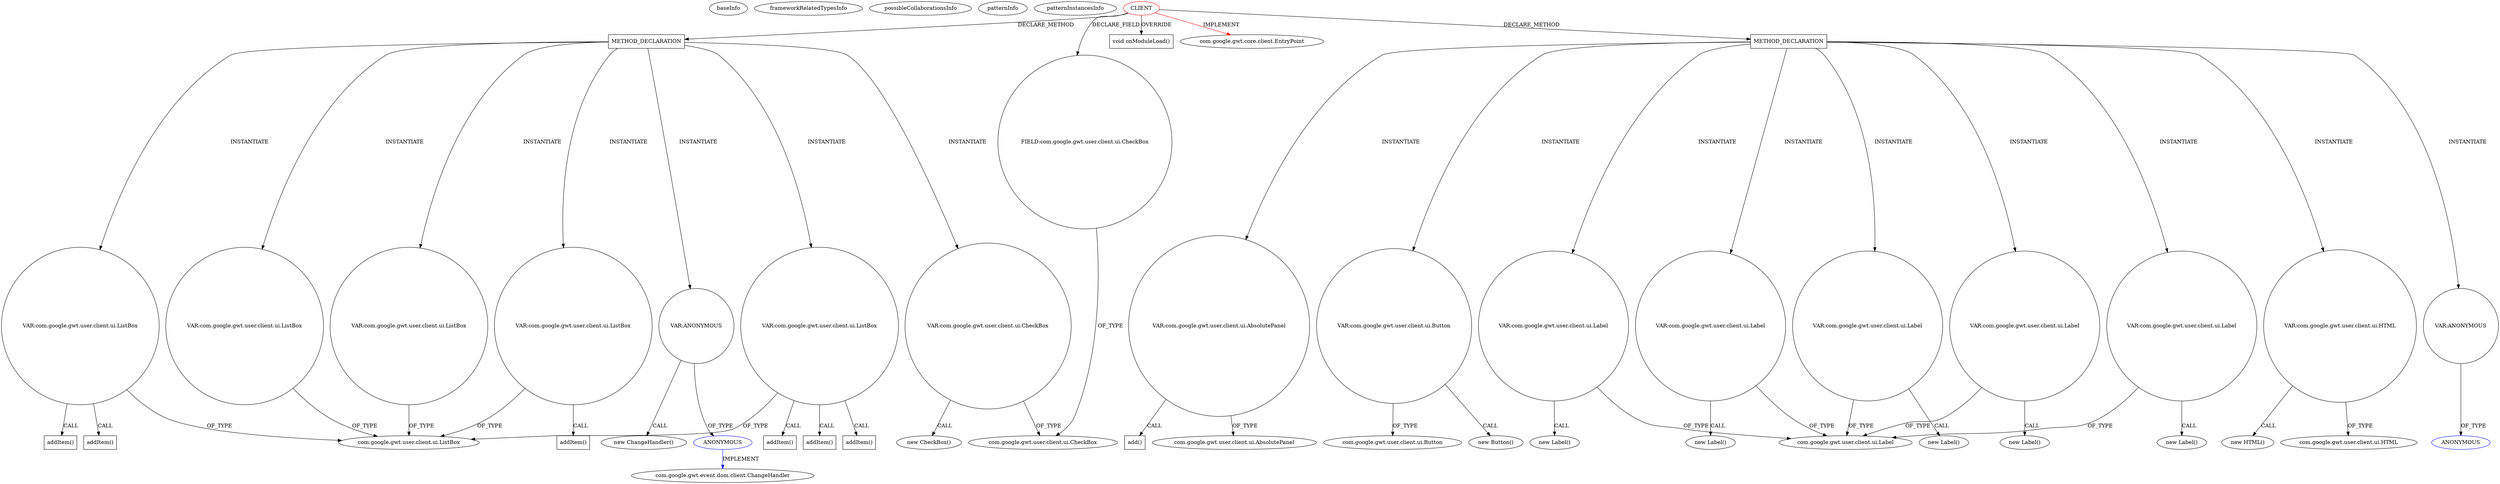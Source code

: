 digraph {
baseInfo[graphId=1033,category="pattern",isAnonymous=false,possibleRelation=true]
frameworkRelatedTypesInfo[0="com.google.gwt.core.client.EntryPoint"]
possibleCollaborationsInfo[0="1033~INSTANTIATION-CLIENT_METHOD_DECLARATION-~com.google.gwt.core.client.EntryPoint ~com.google.gwt.event.dom.client.ChangeHandler ~false~true"]
patternInfo[frequency=2.0,patternRootClient=0]
patternInstancesInfo[0="spydon-esiade~/spydon-esiade/esiade-master/src/net/esiade/client/Esiade.java~Esiade~4504",1="DeannaSurma-Census~/DeannaSurma-Census/Census-master/src/com/cs4302/census/client/Census.java~Census~109"]
353[label="new ChangeHandler()",vertexType="CONSTRUCTOR_CALL",isFrameworkType=false]
354[label="VAR:ANONYMOUS",vertexType="VARIABLE_EXPRESION",isFrameworkType=false,shape=circle]
355[label="ANONYMOUS",vertexType="REFERENCE_ANONYMOUS_DECLARATION",isFrameworkType=false,color=blue]
356[label="com.google.gwt.event.dom.client.ChangeHandler",vertexType="FRAMEWORK_INTERFACE_TYPE",isFrameworkType=false]
178[label="METHOD_DECLARATION",vertexType="CLIENT_METHOD_DECLARATION",isFrameworkType=false,shape=box]
0[label="CLIENT",vertexType="ROOT_CLIENT_CLASS_DECLARATION",isFrameworkType=false,color=red]
4[label="FIELD:com.google.gwt.user.client.ui.CheckBox",vertexType="FIELD_DECLARATION",isFrameworkType=false,shape=circle]
64[label="void onModuleLoad()",vertexType="OVERRIDING_METHOD_DECLARATION",isFrameworkType=false,shape=box]
3[label="com.google.gwt.user.client.ui.CheckBox",vertexType="FRAMEWORK_CLASS_TYPE",isFrameworkType=false]
1[label="com.google.gwt.core.client.EntryPoint",vertexType="FRAMEWORK_INTERFACE_TYPE",isFrameworkType=false]
442[label="VAR:com.google.gwt.user.client.ui.CheckBox",vertexType="VARIABLE_EXPRESION",isFrameworkType=false,shape=circle]
441[label="new CheckBox()",vertexType="CONSTRUCTOR_CALL",isFrameworkType=false]
444[label="METHOD_DECLARATION",vertexType="CLIENT_METHOD_DECLARATION",isFrameworkType=false,shape=box]
608[label="VAR:com.google.gwt.user.client.ui.Label",vertexType="VARIABLE_EXPRESION",isFrameworkType=false,shape=circle]
453[label="com.google.gwt.user.client.ui.Label",vertexType="FRAMEWORK_CLASS_TYPE",isFrameworkType=false]
452[label="VAR:com.google.gwt.user.client.ui.Label",vertexType="VARIABLE_EXPRESION",isFrameworkType=false,shape=circle]
699[label="VAR:com.google.gwt.user.client.ui.Label",vertexType="VARIABLE_EXPRESION",isFrameworkType=false,shape=circle]
647[label="VAR:com.google.gwt.user.client.ui.Label",vertexType="VARIABLE_EXPRESION",isFrameworkType=false,shape=circle]
813[label="VAR:com.google.gwt.user.client.ui.Label",vertexType="VARIABLE_EXPRESION",isFrameworkType=false,shape=circle]
836[label="VAR:com.google.gwt.user.client.ui.HTML",vertexType="VARIABLE_EXPRESION",isFrameworkType=false,shape=circle]
835[label="new HTML()",vertexType="CONSTRUCTOR_CALL",isFrameworkType=false]
812[label="new Label()",vertexType="CONSTRUCTOR_CALL",isFrameworkType=false]
698[label="new Label()",vertexType="CONSTRUCTOR_CALL",isFrameworkType=false]
827[label="VAR:ANONYMOUS",vertexType="VARIABLE_EXPRESION",isFrameworkType=false,shape=circle]
828[label="ANONYMOUS",vertexType="REFERENCE_ANONYMOUS_DECLARATION",isFrameworkType=false,color=blue]
607[label="new Label()",vertexType="CONSTRUCTOR_CALL",isFrameworkType=false]
451[label="new Label()",vertexType="CONSTRUCTOR_CALL",isFrameworkType=false]
646[label="new Label()",vertexType="CONSTRUCTOR_CALL",isFrameworkType=false]
838[label="VAR:com.google.gwt.user.client.ui.AbsolutePanel",vertexType="VARIABLE_EXPRESION",isFrameworkType=false,shape=circle]
447[label="com.google.gwt.user.client.ui.AbsolutePanel",vertexType="FRAMEWORK_CLASS_TYPE",isFrameworkType=false]
839[label="add()",vertexType="INSIDE_CALL",isFrameworkType=false,shape=box]
821[label="VAR:com.google.gwt.user.client.ui.Button",vertexType="VARIABLE_EXPRESION",isFrameworkType=false,shape=circle]
820[label="new Button()",vertexType="CONSTRUCTOR_CALL",isFrameworkType=false]
837[label="com.google.gwt.user.client.ui.HTML",vertexType="FRAMEWORK_CLASS_TYPE",isFrameworkType=false]
15[label="com.google.gwt.user.client.ui.Button",vertexType="FRAMEWORK_CLASS_TYPE",isFrameworkType=false]
409[label="VAR:com.google.gwt.user.client.ui.ListBox",vertexType="VARIABLE_EXPRESION",isFrameworkType=false,shape=circle]
413[label="addItem()",vertexType="INSIDE_CALL",isFrameworkType=false,shape=box]
7[label="com.google.gwt.user.client.ui.ListBox",vertexType="FRAMEWORK_CLASS_TYPE",isFrameworkType=false]
427[label="VAR:com.google.gwt.user.client.ui.ListBox",vertexType="VARIABLE_EXPRESION",isFrameworkType=false,shape=circle]
410[label="addItem()",vertexType="INSIDE_CALL",isFrameworkType=false,shape=box]
344[label="VAR:com.google.gwt.user.client.ui.ListBox",vertexType="VARIABLE_EXPRESION",isFrameworkType=false,shape=circle]
415[label="addItem()",vertexType="INSIDE_CALL",isFrameworkType=false,shape=box]
346[label="VAR:com.google.gwt.user.client.ui.ListBox",vertexType="VARIABLE_EXPRESION",isFrameworkType=false,shape=circle]
347[label="addItem()",vertexType="INSIDE_CALL",isFrameworkType=false,shape=box]
350[label="addItem()",vertexType="INSIDE_CALL",isFrameworkType=false,shape=box]
429[label="VAR:com.google.gwt.user.client.ui.ListBox",vertexType="VARIABLE_EXPRESION",isFrameworkType=false,shape=circle]
437[label="addItem()",vertexType="INSIDE_CALL",isFrameworkType=false,shape=box]
838->447[label="OF_TYPE"]
429->437[label="CALL"]
178->344[label="INSTANTIATE"]
442->3[label="OF_TYPE"]
409->413[label="CALL"]
346->347[label="CALL"]
444->699[label="INSTANTIATE"]
355->356[label="IMPLEMENT",color=blue]
699->453[label="OF_TYPE"]
0->64[label="OVERRIDE"]
444->608[label="INSTANTIATE"]
813->812[label="CALL"]
429->7[label="OF_TYPE"]
821->15[label="OF_TYPE"]
178->354[label="INSTANTIATE"]
444->452[label="INSTANTIATE"]
836->837[label="OF_TYPE"]
4->3[label="OF_TYPE"]
0->4[label="DECLARE_FIELD"]
409->7[label="OF_TYPE"]
699->698[label="CALL"]
409->415[label="CALL"]
442->441[label="CALL"]
354->353[label="CALL"]
444->813[label="INSTANTIATE"]
444->836[label="INSTANTIATE"]
452->451[label="CALL"]
452->453[label="OF_TYPE"]
608->453[label="OF_TYPE"]
178->442[label="INSTANTIATE"]
0->1[label="IMPLEMENT",color=red]
354->355[label="OF_TYPE"]
346->7[label="OF_TYPE"]
647->453[label="OF_TYPE"]
178->429[label="INSTANTIATE"]
0->178[label="DECLARE_METHOD"]
178->346[label="INSTANTIATE"]
444->827[label="INSTANTIATE"]
608->607[label="CALL"]
178->409[label="INSTANTIATE"]
0->444[label="DECLARE_METHOD"]
827->828[label="OF_TYPE"]
838->839[label="CALL"]
813->453[label="OF_TYPE"]
444->647[label="INSTANTIATE"]
444->821[label="INSTANTIATE"]
346->350[label="CALL"]
647->646[label="CALL"]
821->820[label="CALL"]
409->410[label="CALL"]
836->835[label="CALL"]
178->427[label="INSTANTIATE"]
444->838[label="INSTANTIATE"]
344->7[label="OF_TYPE"]
427->7[label="OF_TYPE"]
}
